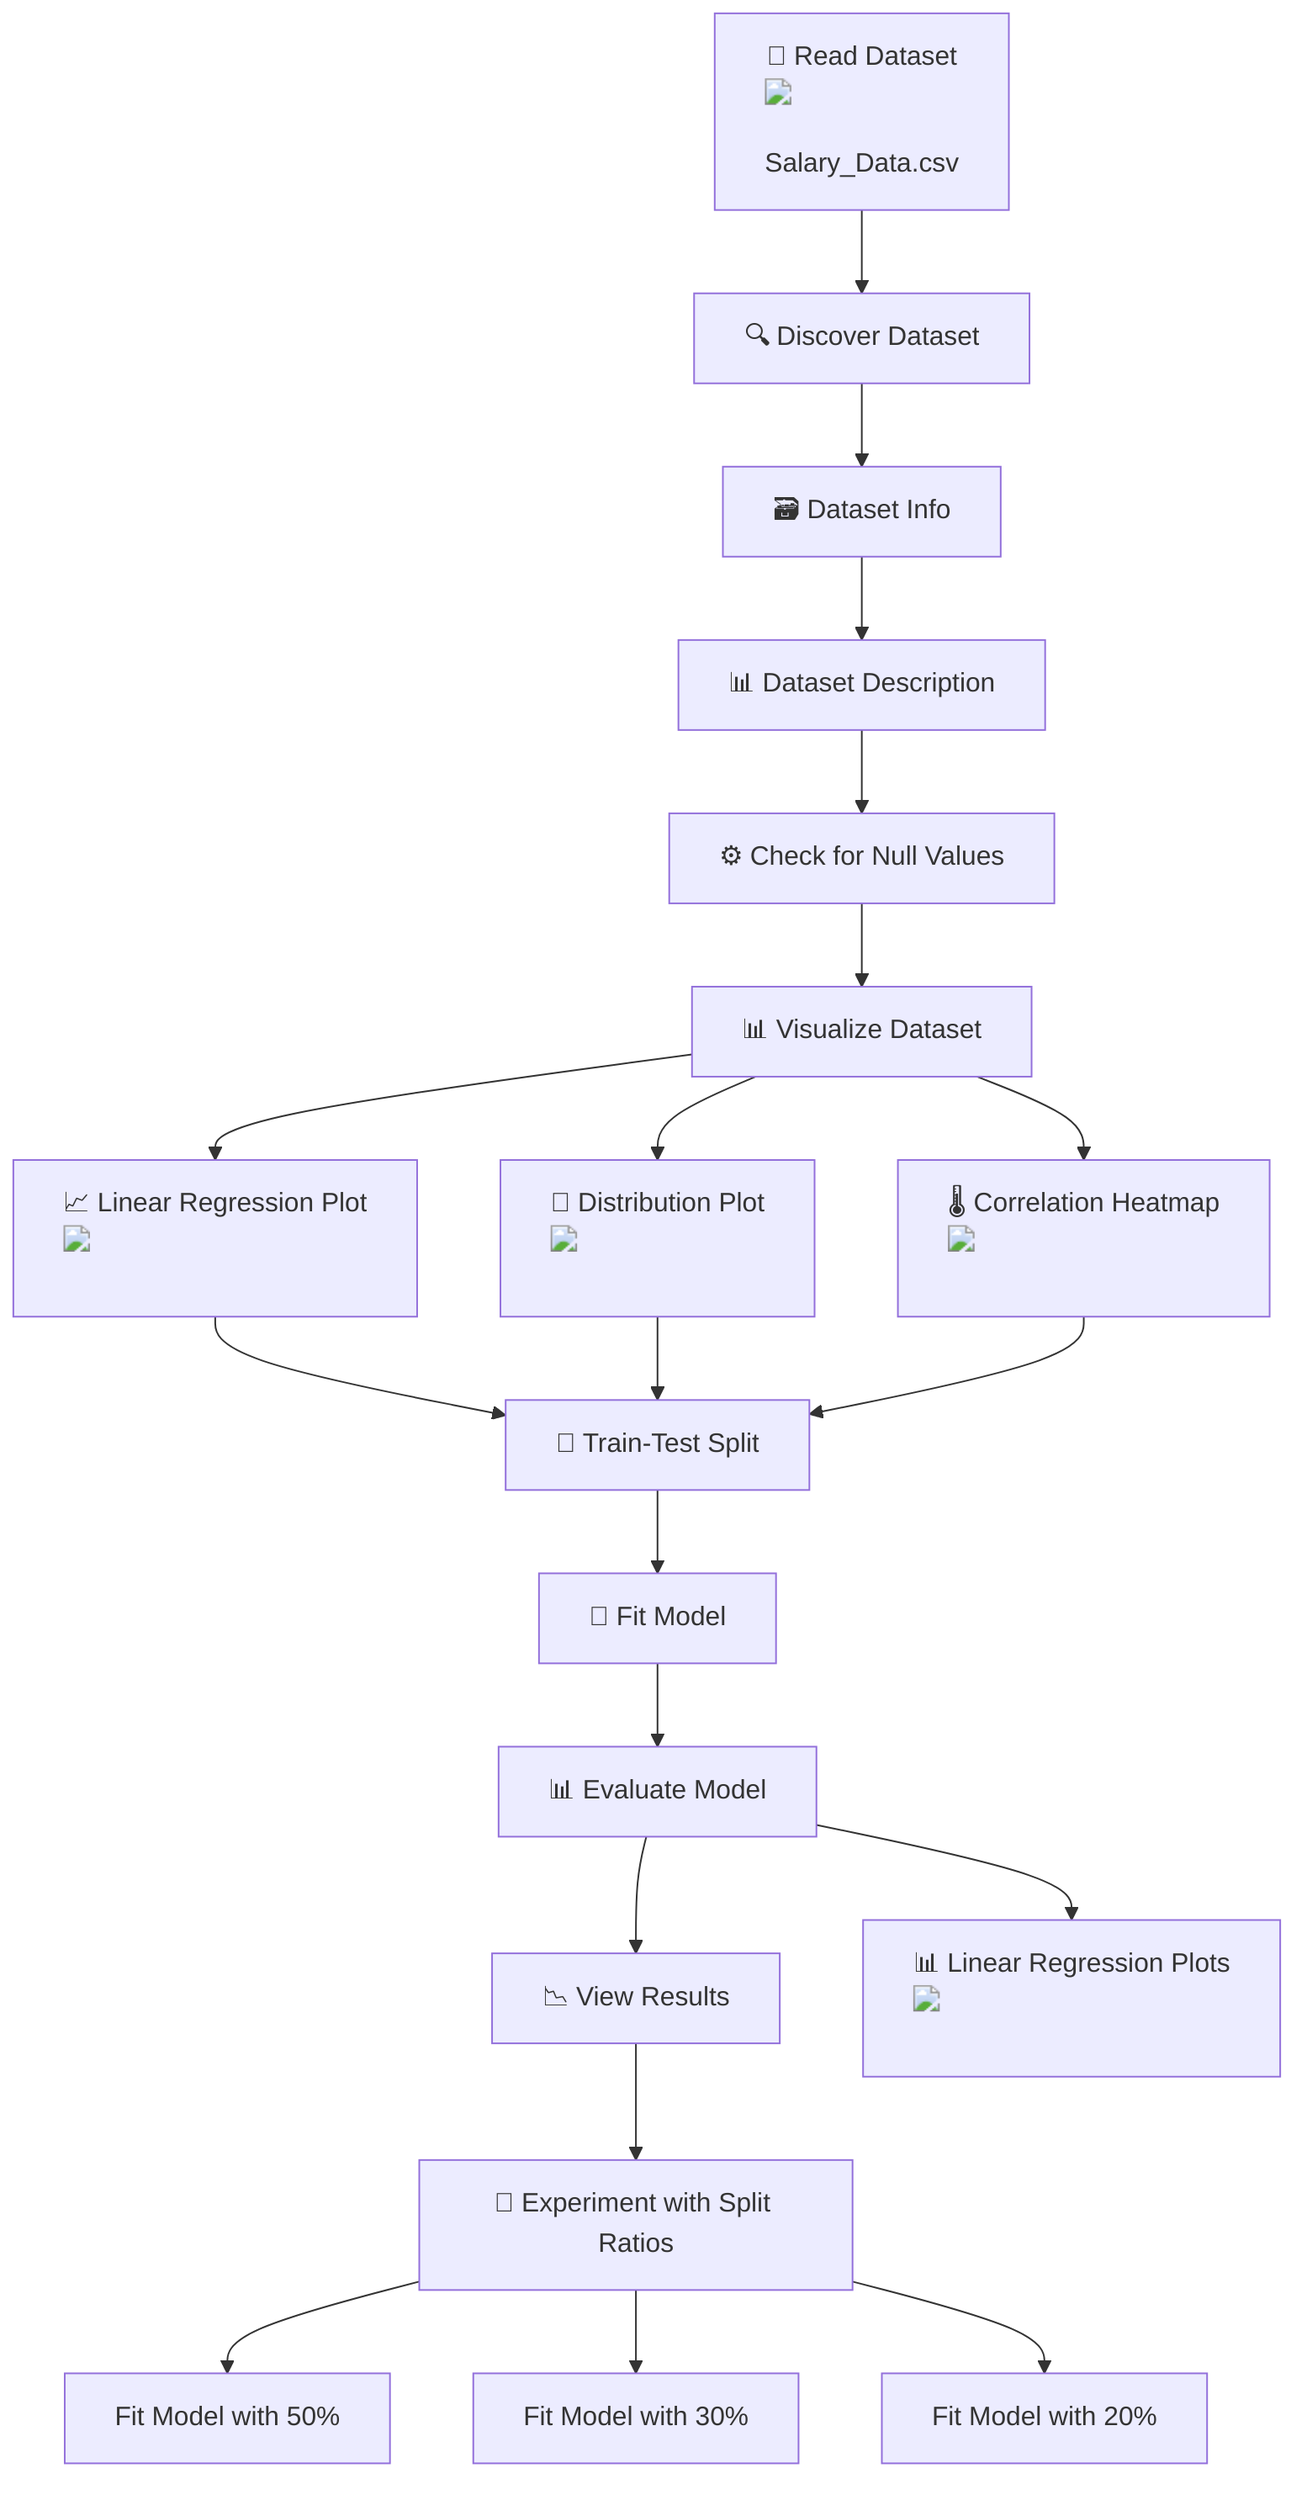 flowchart TD
    A["📂 Read Dataset <img src='file.svg' /> <br/> Salary_Data.csv"] --> B["🔍 Discover Dataset"]
    B --> C["🗃️ Dataset Info"]
    C --> D["📊 Dataset Description"]
    D --> E["⚙ Check for Null Values"]

    E --> F["📊 Visualize Dataset"]
    F --> G["📈 Linear Regression Plot <img src='dummy_plots/scatter_plot_template.svg' /> <br/>"]
    F --> H["🚀 Distribution Plot <img src='dummy_plots/hist_template.svg' /> <br/>"]
    F --> I["🌡️ Correlation Heatmap <img src='dummy_plots/heatmap_template.svg' /> <br/>"]

    G --> J["🧠 Train-Test Split"]
    H --> J
    I --> J

    J --> K["🧪 Fit Model"]
    K --> L["📊 Evaluate Model"]
    L --> M["📉 View Results"]

    L --> N["📊 Linear Regression Plots <img src='dummy_plots/lineplot_template.svg' /> <br/>"]

    M --> O["🌟 Experiment with Split Ratios"]
    O --> P["Fit Model with 50%"]
    O --> Q["Fit Model with 30%"]
    O --> R["Fit Model with 20%"]
